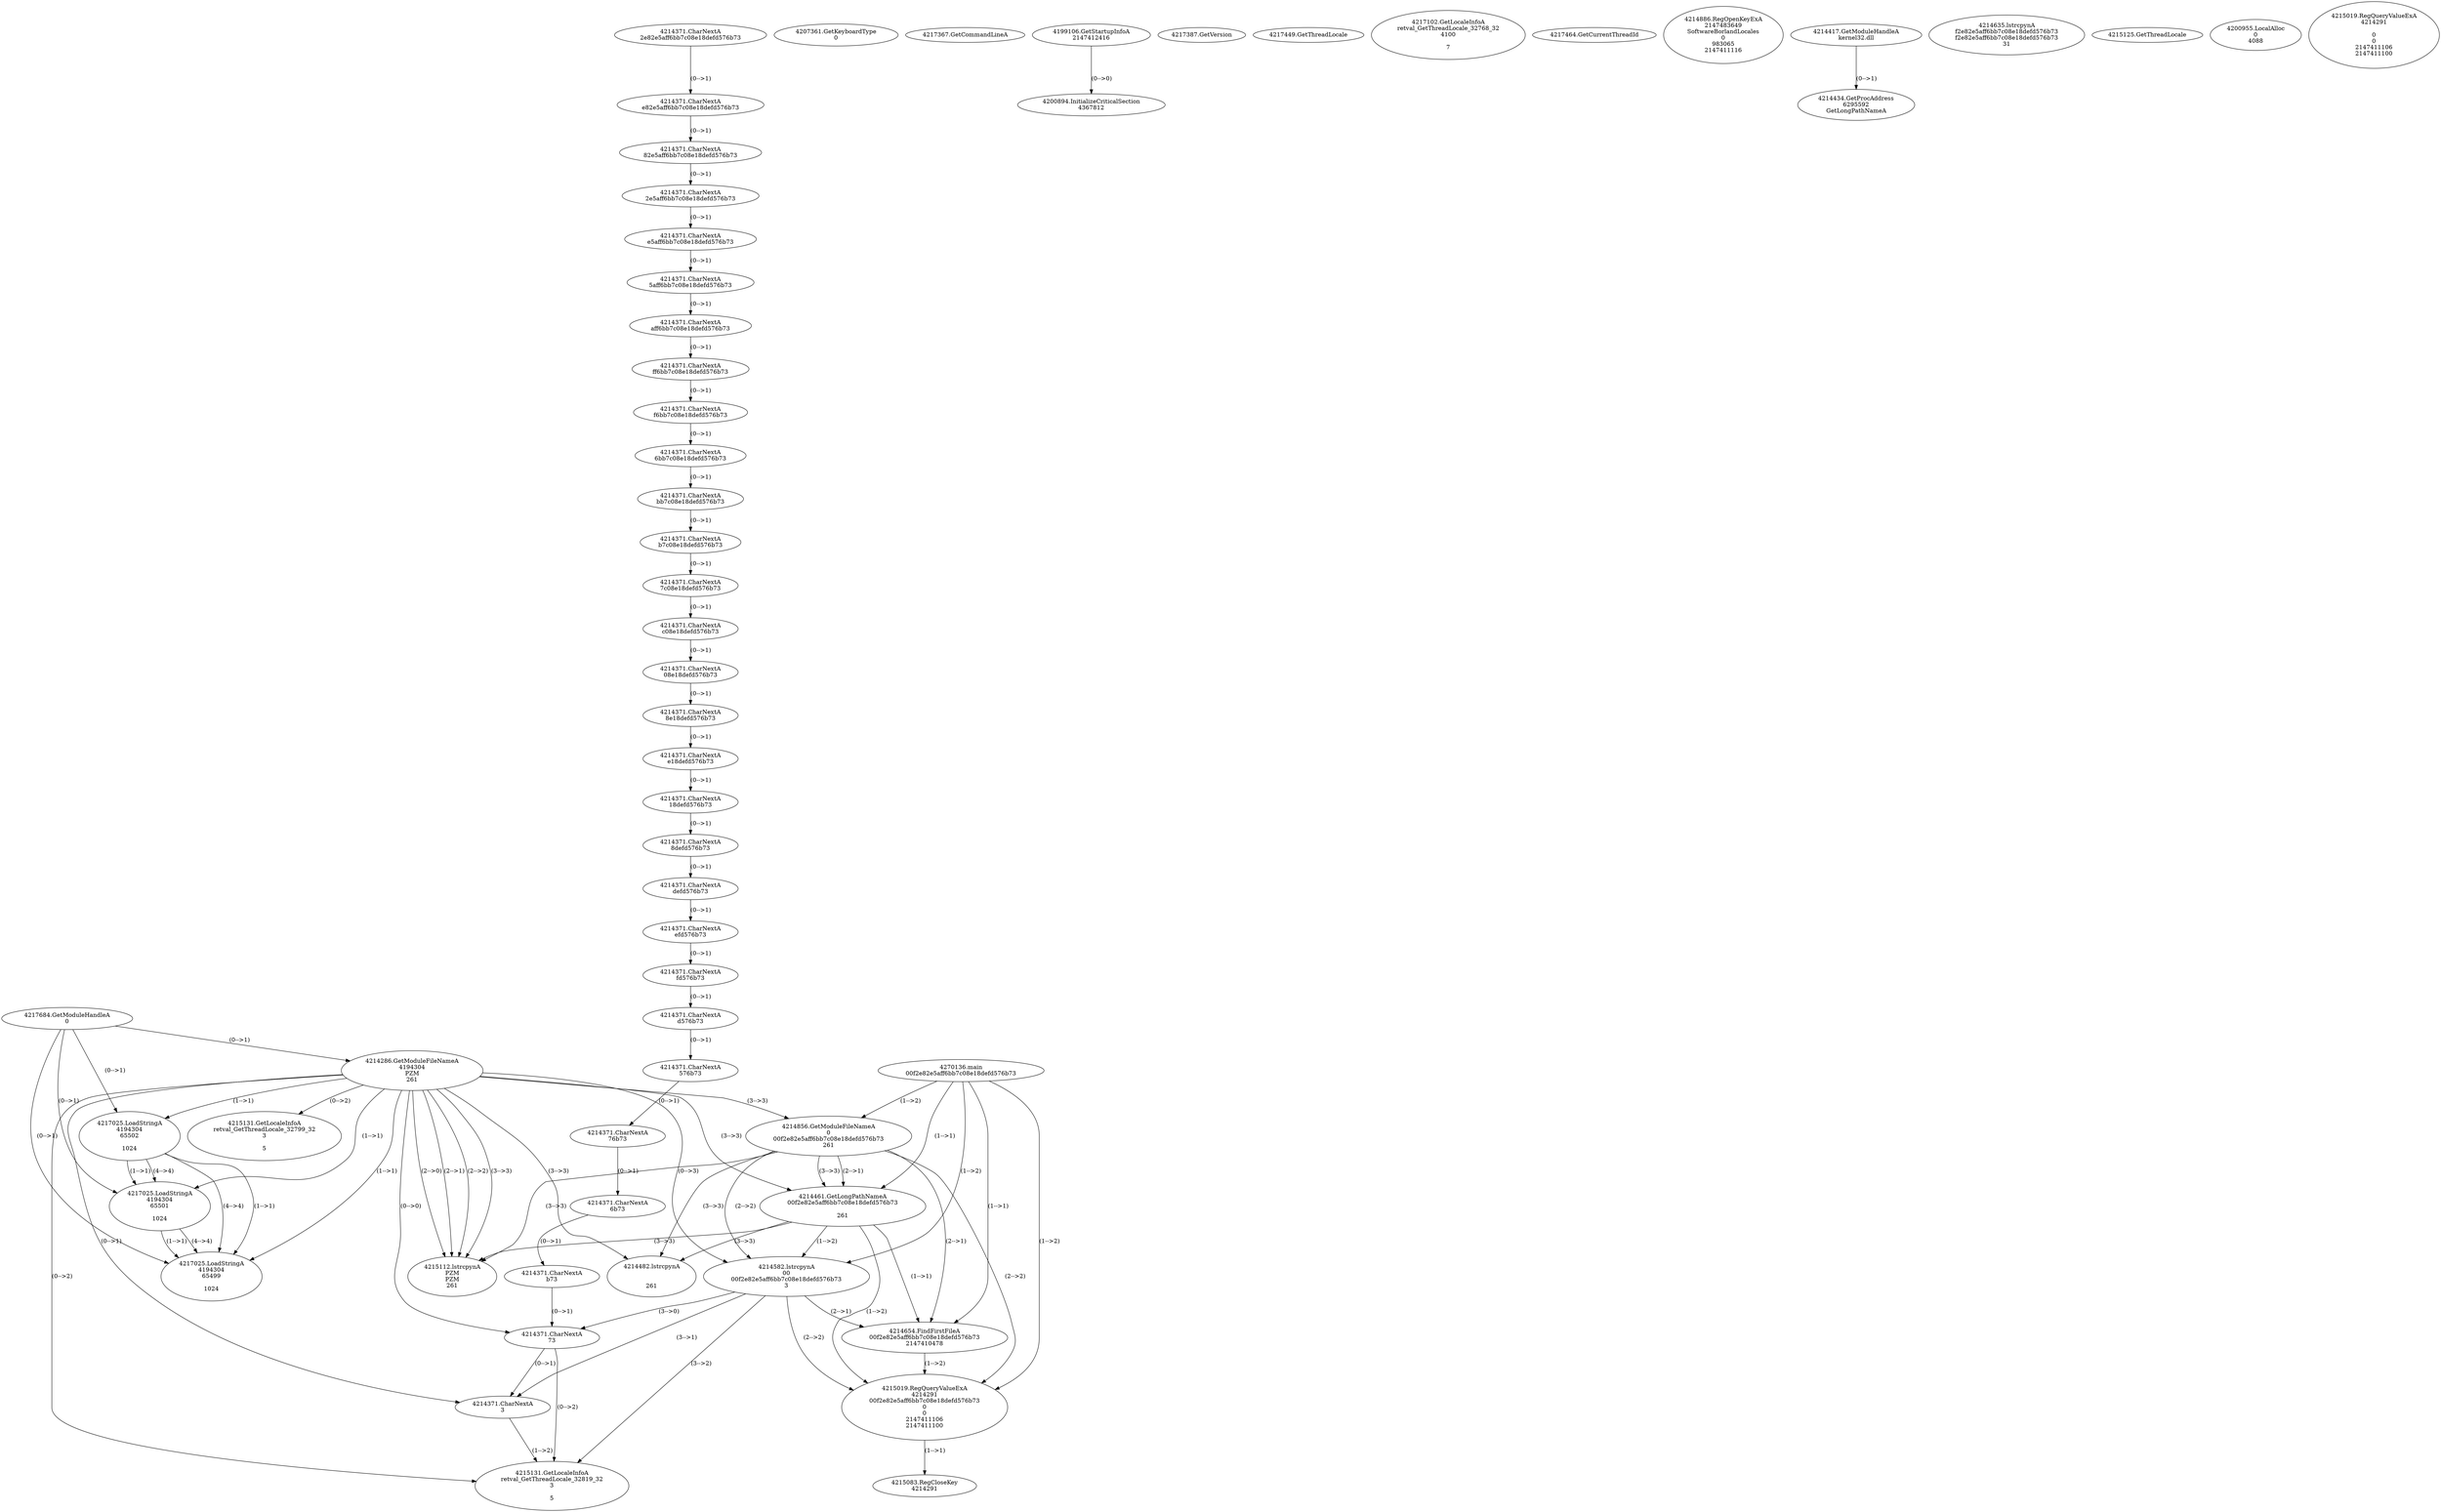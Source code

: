 // Global SCDG with merge call
digraph {
	0 [label="4270136.main
00f2e82e5aff6bb7c08e18defd576b73"]
	1 [label="4217684.GetModuleHandleA
0"]
	2 [label="4207361.GetKeyboardType
0"]
	3 [label="4217367.GetCommandLineA
"]
	4 [label="4199106.GetStartupInfoA
2147412416"]
	5 [label="4217387.GetVersion
"]
	6 [label="4217449.GetThreadLocale
"]
	7 [label="4217102.GetLocaleInfoA
retval_GetThreadLocale_32768_32
4100

7"]
	8 [label="4217464.GetCurrentThreadId
"]
	9 [label="4214286.GetModuleFileNameA
4194304
PZM
261"]
	1 -> 9 [label="(0-->1)"]
	10 [label="4214856.GetModuleFileNameA
0
00f2e82e5aff6bb7c08e18defd576b73
261"]
	0 -> 10 [label="(1-->2)"]
	9 -> 10 [label="(3-->3)"]
	11 [label="4214886.RegOpenKeyExA
2147483649
Software\Borland\Locales
0
983065
2147411116"]
	12 [label="4214417.GetModuleHandleA
kernel32.dll"]
	13 [label="4214434.GetProcAddress
6295592
GetLongPathNameA"]
	12 -> 13 [label="(0-->1)"]
	14 [label="4214461.GetLongPathNameA
00f2e82e5aff6bb7c08e18defd576b73

261"]
	0 -> 14 [label="(1-->1)"]
	10 -> 14 [label="(2-->1)"]
	9 -> 14 [label="(3-->3)"]
	10 -> 14 [label="(3-->3)"]
	15 [label="4214582.lstrcpynA
00
00f2e82e5aff6bb7c08e18defd576b73
3"]
	0 -> 15 [label="(1-->2)"]
	10 -> 15 [label="(2-->2)"]
	14 -> 15 [label="(1-->2)"]
	9 -> 15 [label="(0-->3)"]
	16 [label="4214371.CharNextA
2e82e5aff6bb7c08e18defd576b73"]
	17 [label="4214371.CharNextA
e82e5aff6bb7c08e18defd576b73"]
	16 -> 17 [label="(0-->1)"]
	18 [label="4214371.CharNextA
82e5aff6bb7c08e18defd576b73"]
	17 -> 18 [label="(0-->1)"]
	19 [label="4214371.CharNextA
2e5aff6bb7c08e18defd576b73"]
	18 -> 19 [label="(0-->1)"]
	20 [label="4214371.CharNextA
e5aff6bb7c08e18defd576b73"]
	19 -> 20 [label="(0-->1)"]
	21 [label="4214371.CharNextA
5aff6bb7c08e18defd576b73"]
	20 -> 21 [label="(0-->1)"]
	22 [label="4214371.CharNextA
aff6bb7c08e18defd576b73"]
	21 -> 22 [label="(0-->1)"]
	23 [label="4214371.CharNextA
ff6bb7c08e18defd576b73"]
	22 -> 23 [label="(0-->1)"]
	24 [label="4214371.CharNextA
f6bb7c08e18defd576b73"]
	23 -> 24 [label="(0-->1)"]
	25 [label="4214371.CharNextA
6bb7c08e18defd576b73"]
	24 -> 25 [label="(0-->1)"]
	26 [label="4214371.CharNextA
bb7c08e18defd576b73"]
	25 -> 26 [label="(0-->1)"]
	27 [label="4214371.CharNextA
b7c08e18defd576b73"]
	26 -> 27 [label="(0-->1)"]
	28 [label="4214371.CharNextA
7c08e18defd576b73"]
	27 -> 28 [label="(0-->1)"]
	29 [label="4214371.CharNextA
c08e18defd576b73"]
	28 -> 29 [label="(0-->1)"]
	30 [label="4214371.CharNextA
08e18defd576b73"]
	29 -> 30 [label="(0-->1)"]
	31 [label="4214371.CharNextA
8e18defd576b73"]
	30 -> 31 [label="(0-->1)"]
	32 [label="4214371.CharNextA
e18defd576b73"]
	31 -> 32 [label="(0-->1)"]
	33 [label="4214371.CharNextA
18defd576b73"]
	32 -> 33 [label="(0-->1)"]
	34 [label="4214371.CharNextA
8defd576b73"]
	33 -> 34 [label="(0-->1)"]
	35 [label="4214371.CharNextA
defd576b73"]
	34 -> 35 [label="(0-->1)"]
	36 [label="4214371.CharNextA
efd576b73"]
	35 -> 36 [label="(0-->1)"]
	37 [label="4214371.CharNextA
fd576b73"]
	36 -> 37 [label="(0-->1)"]
	38 [label="4214371.CharNextA
d576b73"]
	37 -> 38 [label="(0-->1)"]
	39 [label="4214371.CharNextA
576b73"]
	38 -> 39 [label="(0-->1)"]
	40 [label="4214371.CharNextA
76b73"]
	39 -> 40 [label="(0-->1)"]
	41 [label="4214371.CharNextA
6b73"]
	40 -> 41 [label="(0-->1)"]
	42 [label="4214371.CharNextA
b73"]
	41 -> 42 [label="(0-->1)"]
	43 [label="4214371.CharNextA
73"]
	42 -> 43 [label="(0-->1)"]
	9 -> 43 [label="(0-->0)"]
	15 -> 43 [label="(3-->0)"]
	44 [label="4214371.CharNextA
3"]
	9 -> 44 [label="(0-->1)"]
	15 -> 44 [label="(3-->1)"]
	43 -> 44 [label="(0-->1)"]
	45 [label="4214635.lstrcpynA
f2e82e5aff6bb7c08e18defd576b73
f2e82e5aff6bb7c08e18defd576b73
31"]
	46 [label="4214654.FindFirstFileA
00f2e82e5aff6bb7c08e18defd576b73
2147410478"]
	0 -> 46 [label="(1-->1)"]
	10 -> 46 [label="(2-->1)"]
	14 -> 46 [label="(1-->1)"]
	15 -> 46 [label="(2-->1)"]
	47 [label="4215019.RegQueryValueExA
4214291
00f2e82e5aff6bb7c08e18defd576b73
0
0
2147411106
2147411100"]
	0 -> 47 [label="(1-->2)"]
	10 -> 47 [label="(2-->2)"]
	14 -> 47 [label="(1-->2)"]
	15 -> 47 [label="(2-->2)"]
	46 -> 47 [label="(1-->2)"]
	48 [label="4215083.RegCloseKey
4214291"]
	47 -> 48 [label="(1-->1)"]
	49 [label="4215112.lstrcpynA
PZM
PZM
261"]
	9 -> 49 [label="(2-->1)"]
	9 -> 49 [label="(2-->2)"]
	9 -> 49 [label="(3-->3)"]
	10 -> 49 [label="(3-->3)"]
	14 -> 49 [label="(3-->3)"]
	9 -> 49 [label="(2-->0)"]
	50 [label="4215125.GetThreadLocale
"]
	51 [label="4215131.GetLocaleInfoA
retval_GetThreadLocale_32819_32
3

5"]
	9 -> 51 [label="(0-->2)"]
	15 -> 51 [label="(3-->2)"]
	43 -> 51 [label="(0-->2)"]
	44 -> 51 [label="(1-->2)"]
	52 [label="4217025.LoadStringA
4194304
65502

1024"]
	1 -> 52 [label="(0-->1)"]
	9 -> 52 [label="(1-->1)"]
	53 [label="4217025.LoadStringA
4194304
65501

1024"]
	1 -> 53 [label="(0-->1)"]
	9 -> 53 [label="(1-->1)"]
	52 -> 53 [label="(1-->1)"]
	52 -> 53 [label="(4-->4)"]
	54 [label="4217025.LoadStringA
4194304
65499

1024"]
	1 -> 54 [label="(0-->1)"]
	9 -> 54 [label="(1-->1)"]
	52 -> 54 [label="(1-->1)"]
	53 -> 54 [label="(1-->1)"]
	52 -> 54 [label="(4-->4)"]
	53 -> 54 [label="(4-->4)"]
	55 [label="4200894.InitializeCriticalSection
4367812"]
	4 -> 55 [label="(0-->0)"]
	56 [label="4200955.LocalAlloc
0
4088"]
	57 [label="4214482.lstrcpynA


261"]
	9 -> 57 [label="(3-->3)"]
	10 -> 57 [label="(3-->3)"]
	14 -> 57 [label="(3-->3)"]
	58 [label="4215019.RegQueryValueExA
4214291

0
0
2147411106
2147411100"]
	59 [label="4215131.GetLocaleInfoA
retval_GetThreadLocale_32799_32
3

5"]
	9 -> 59 [label="(0-->2)"]
}
